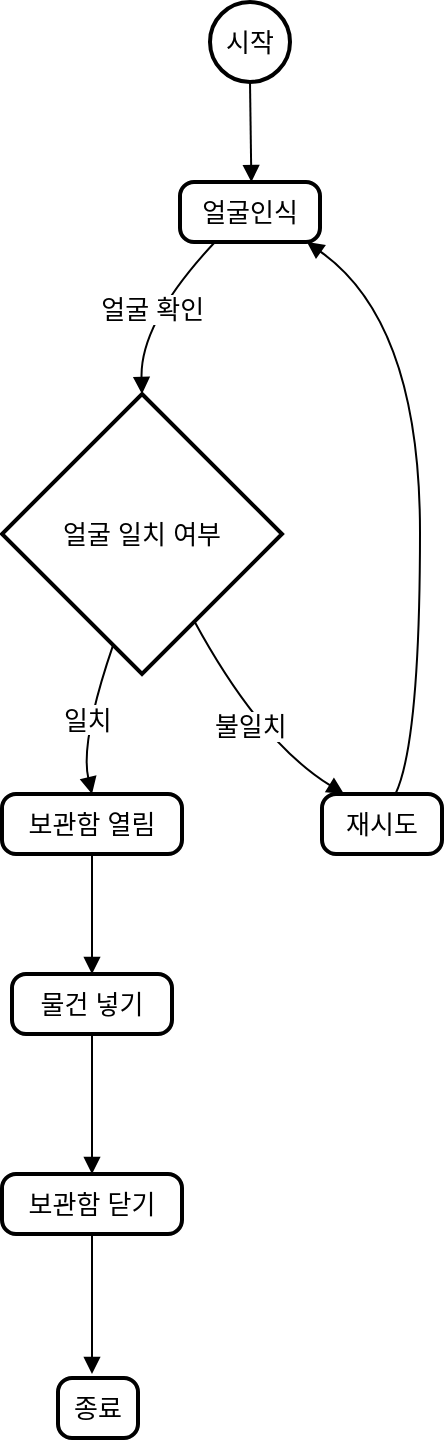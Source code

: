 <mxfile version="24.7.1" type="google">
  <diagram name="페이지-1" id="BNcNp4oJXNnFXRh-vtKI">
    <mxGraphModel grid="1" page="1" gridSize="10" guides="1" tooltips="1" connect="1" arrows="1" fold="1" pageScale="1" pageWidth="827" pageHeight="1169" math="0" shadow="0">
      <root>
        <mxCell id="0" />
        <mxCell id="1" parent="0" />
        <mxCell id="2" value="시작" style="ellipse;aspect=fixed;strokeWidth=2;whiteSpace=wrap;fontSize=13;" vertex="1" parent="1">
          <mxGeometry x="-426" y="-1026" width="40" height="40" as="geometry" />
        </mxCell>
        <mxCell id="3" value="얼굴인식" style="rounded=1;absoluteArcSize=1;arcSize=14;whiteSpace=wrap;strokeWidth=2;fontSize=13;" vertex="1" parent="1">
          <mxGeometry x="-441" y="-936" width="70" height="30" as="geometry" />
        </mxCell>
        <mxCell id="4" value="얼굴 일치 여부" style="rhombus;strokeWidth=2;whiteSpace=wrap;fontSize=13;" vertex="1" parent="1">
          <mxGeometry x="-530" y="-830" width="140" height="140" as="geometry" />
        </mxCell>
        <mxCell id="5" value="보관함 열림" style="rounded=1;absoluteArcSize=1;arcSize=14;whiteSpace=wrap;strokeWidth=2;fontSize=13;" vertex="1" parent="1">
          <mxGeometry x="-530" y="-630" width="90" height="30" as="geometry" />
        </mxCell>
        <mxCell id="6" value="재시도" style="rounded=1;absoluteArcSize=1;arcSize=14;whiteSpace=wrap;strokeWidth=2;fontSize=13;" vertex="1" parent="1">
          <mxGeometry x="-370" y="-630" width="60" height="30" as="geometry" />
        </mxCell>
        <mxCell id="7" value="종료" style="rounded=1;absoluteArcSize=1;arcSize=14;whiteSpace=wrap;strokeWidth=2;fontSize=13;" vertex="1" parent="1">
          <mxGeometry x="-502" y="-338" width="40" height="30" as="geometry" />
        </mxCell>
        <mxCell id="8" value="물건 넣기" style="rounded=1;absoluteArcSize=1;arcSize=14;whiteSpace=wrap;strokeWidth=2;fontSize=13;" vertex="1" parent="1">
          <mxGeometry x="-525" y="-540" width="80" height="30" as="geometry" />
        </mxCell>
        <mxCell id="9" value="보관함 닫기" style="rounded=1;absoluteArcSize=1;arcSize=14;whiteSpace=wrap;strokeWidth=2;fontSize=13;" vertex="1" parent="1">
          <mxGeometry x="-530" y="-440" width="90" height="30" as="geometry" />
        </mxCell>
        <mxCell id="10" value="" style="curved=1;startArrow=none;endArrow=block;exitX=0.5;exitY=0.99;entryX=0.51;entryY=-0.01;fontSize=13;" edge="1" parent="1" source="2" target="3">
          <mxGeometry relative="1" as="geometry">
            <Array as="points" />
          </mxGeometry>
        </mxCell>
        <mxCell id="11" value="얼굴 확인" style="curved=1;startArrow=none;endArrow=block;exitX=0.26;exitY=0.98;entryX=0.5;entryY=0;fontSize=13;" edge="1" parent="1" source="3" target="4">
          <mxGeometry relative="1" as="geometry">
            <Array as="points">
              <mxPoint x="-461" y="-866" />
            </Array>
          </mxGeometry>
        </mxCell>
        <mxCell id="12" value="일치" style="curved=1;startArrow=none;endArrow=block;exitX=0.37;exitY=1;entryX=0.5;entryY=0.01;fontSize=13;" edge="1" parent="1" source="4" target="5">
          <mxGeometry relative="1" as="geometry">
            <Array as="points">
              <mxPoint x="-491" y="-656" />
            </Array>
          </mxGeometry>
        </mxCell>
        <mxCell id="13" value="불일치" style="curved=1;startArrow=none;endArrow=block;exitX=0.8;exitY=1;entryX=0.19;entryY=0.01;fontSize=13;" edge="1" parent="1" source="4" target="6">
          <mxGeometry relative="1" as="geometry">
            <Array as="points">
              <mxPoint x="-401" y="-656" />
            </Array>
          </mxGeometry>
        </mxCell>
        <mxCell id="14" value="" style="curved=1;startArrow=none;endArrow=block;exitX=0.61;exitY=0.01;entryX=0.89;entryY=0.98;fontSize=13;" edge="1" parent="1" source="6" target="3">
          <mxGeometry relative="1" as="geometry">
            <Array as="points">
              <mxPoint x="-321" y="-656" />
              <mxPoint x="-321" y="-866" />
            </Array>
          </mxGeometry>
        </mxCell>
        <mxCell id="16" value="" style="curved=1;startArrow=none;endArrow=block;exitX=0.5;exitY=1;entryX=0.5;entryY=0;fontSize=13;" edge="1" parent="1" source="5" target="8">
          <mxGeometry relative="1" as="geometry">
            <Array as="points" />
          </mxGeometry>
        </mxCell>
        <mxCell id="17" value="" style="curved=1;startArrow=none;endArrow=block;exitX=0.5;exitY=0.98;entryX=0.5;entryY=0;fontSize=13;" edge="1" parent="1" source="8" target="9">
          <mxGeometry relative="1" as="geometry">
            <Array as="points" />
          </mxGeometry>
        </mxCell>
        <mxCell id="18" value="" style="curved=1;startArrow=none;endArrow=block;exitX=0.5;exitY=0.98;fontSize=13;" edge="1" parent="1" source="9">
          <mxGeometry relative="1" as="geometry">
            <Array as="points" />
            <mxPoint x="-485" y="-340" as="targetPoint" />
          </mxGeometry>
        </mxCell>
      </root>
    </mxGraphModel>
  </diagram>
</mxfile>
